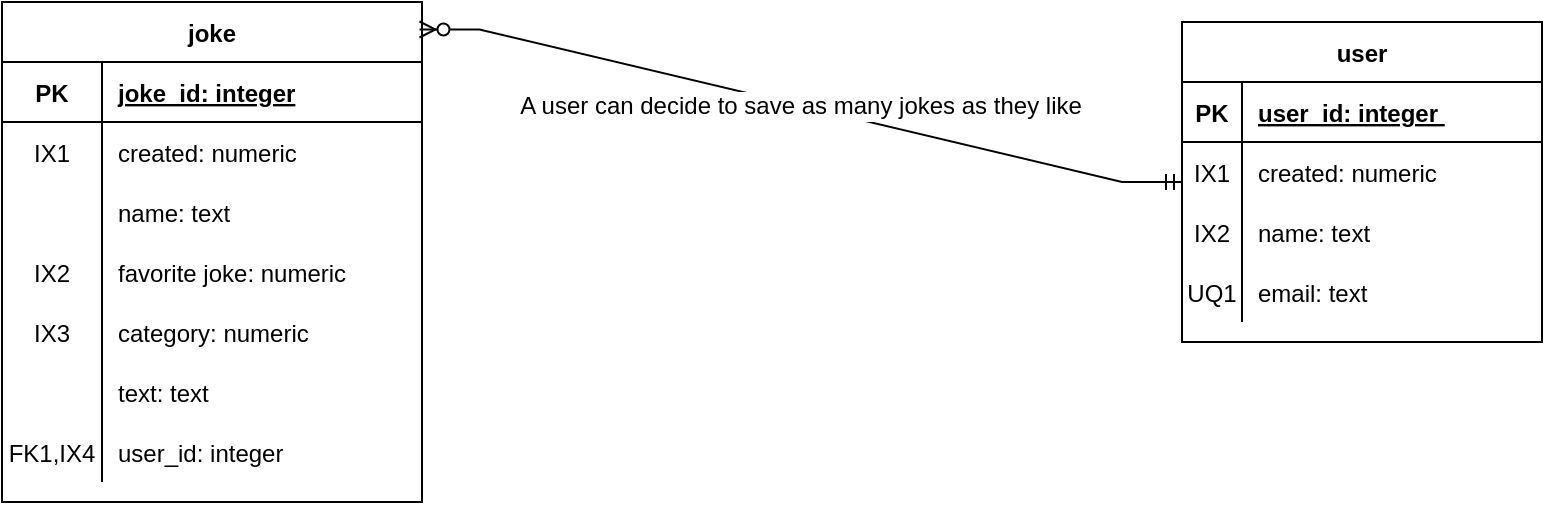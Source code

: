 <mxfile version="15.4.0" type="device"><diagram id="vOCvMQXRZiFCn1sR7bGA" name="Page-1"><mxGraphModel dx="852" dy="494" grid="1" gridSize="10" guides="1" tooltips="1" connect="1" arrows="1" fold="1" page="1" pageScale="1" pageWidth="850" pageHeight="1100" math="0" shadow="0"><root><mxCell id="0"/><mxCell id="1" parent="0"/><mxCell id="2REACiWk5FFgz5Mkri86-1" value="user" style="shape=table;startSize=30;container=1;collapsible=1;childLayout=tableLayout;fixedRows=1;rowLines=0;fontStyle=1;align=center;resizeLast=1;" parent="1" vertex="1"><mxGeometry x="640" y="380" width="180" height="160" as="geometry"/></mxCell><mxCell id="2REACiWk5FFgz5Mkri86-2" value="" style="shape=partialRectangle;collapsible=0;dropTarget=0;pointerEvents=0;fillColor=none;top=0;left=0;bottom=1;right=0;points=[[0,0.5],[1,0.5]];portConstraint=eastwest;" parent="2REACiWk5FFgz5Mkri86-1" vertex="1"><mxGeometry y="30" width="180" height="30" as="geometry"/></mxCell><mxCell id="2REACiWk5FFgz5Mkri86-3" value="PK" style="shape=partialRectangle;connectable=0;fillColor=none;top=0;left=0;bottom=0;right=0;fontStyle=1;overflow=hidden;" parent="2REACiWk5FFgz5Mkri86-2" vertex="1"><mxGeometry width="30" height="30" as="geometry"><mxRectangle width="30" height="30" as="alternateBounds"/></mxGeometry></mxCell><mxCell id="2REACiWk5FFgz5Mkri86-4" value="user_id: integer " style="shape=partialRectangle;connectable=0;fillColor=none;top=0;left=0;bottom=0;right=0;align=left;spacingLeft=6;fontStyle=5;overflow=hidden;" parent="2REACiWk5FFgz5Mkri86-2" vertex="1"><mxGeometry x="30" width="150" height="30" as="geometry"><mxRectangle width="150" height="30" as="alternateBounds"/></mxGeometry></mxCell><mxCell id="2REACiWk5FFgz5Mkri86-5" value="" style="shape=partialRectangle;collapsible=0;dropTarget=0;pointerEvents=0;fillColor=none;top=0;left=0;bottom=0;right=0;points=[[0,0.5],[1,0.5]];portConstraint=eastwest;" parent="2REACiWk5FFgz5Mkri86-1" vertex="1"><mxGeometry y="60" width="180" height="30" as="geometry"/></mxCell><mxCell id="2REACiWk5FFgz5Mkri86-6" value="IX1" style="shape=partialRectangle;connectable=0;fillColor=none;top=0;left=0;bottom=0;right=0;editable=1;overflow=hidden;" parent="2REACiWk5FFgz5Mkri86-5" vertex="1"><mxGeometry width="30" height="30" as="geometry"><mxRectangle width="30" height="30" as="alternateBounds"/></mxGeometry></mxCell><mxCell id="2REACiWk5FFgz5Mkri86-7" value="created: numeric" style="shape=partialRectangle;connectable=0;fillColor=none;top=0;left=0;bottom=0;right=0;align=left;spacingLeft=6;overflow=hidden;" parent="2REACiWk5FFgz5Mkri86-5" vertex="1"><mxGeometry x="30" width="150" height="30" as="geometry"><mxRectangle width="150" height="30" as="alternateBounds"/></mxGeometry></mxCell><mxCell id="2REACiWk5FFgz5Mkri86-8" value="" style="shape=partialRectangle;collapsible=0;dropTarget=0;pointerEvents=0;fillColor=none;top=0;left=0;bottom=0;right=0;points=[[0,0.5],[1,0.5]];portConstraint=eastwest;" parent="2REACiWk5FFgz5Mkri86-1" vertex="1"><mxGeometry y="90" width="180" height="30" as="geometry"/></mxCell><mxCell id="2REACiWk5FFgz5Mkri86-9" value="IX2" style="shape=partialRectangle;connectable=0;fillColor=none;top=0;left=0;bottom=0;right=0;editable=1;overflow=hidden;" parent="2REACiWk5FFgz5Mkri86-8" vertex="1"><mxGeometry width="30" height="30" as="geometry"><mxRectangle width="30" height="30" as="alternateBounds"/></mxGeometry></mxCell><mxCell id="2REACiWk5FFgz5Mkri86-10" value="name: text" style="shape=partialRectangle;connectable=0;fillColor=none;top=0;left=0;bottom=0;right=0;align=left;spacingLeft=6;overflow=hidden;" parent="2REACiWk5FFgz5Mkri86-8" vertex="1"><mxGeometry x="30" width="150" height="30" as="geometry"><mxRectangle width="150" height="30" as="alternateBounds"/></mxGeometry></mxCell><mxCell id="2REACiWk5FFgz5Mkri86-11" value="" style="shape=partialRectangle;collapsible=0;dropTarget=0;pointerEvents=0;fillColor=none;top=0;left=0;bottom=0;right=0;points=[[0,0.5],[1,0.5]];portConstraint=eastwest;" parent="2REACiWk5FFgz5Mkri86-1" vertex="1"><mxGeometry y="120" width="180" height="30" as="geometry"/></mxCell><mxCell id="2REACiWk5FFgz5Mkri86-12" value="UQ1" style="shape=partialRectangle;connectable=0;fillColor=none;top=0;left=0;bottom=0;right=0;editable=1;overflow=hidden;" parent="2REACiWk5FFgz5Mkri86-11" vertex="1"><mxGeometry width="30" height="30" as="geometry"><mxRectangle width="30" height="30" as="alternateBounds"/></mxGeometry></mxCell><mxCell id="2REACiWk5FFgz5Mkri86-13" value="email: text" style="shape=partialRectangle;connectable=0;fillColor=none;top=0;left=0;bottom=0;right=0;align=left;spacingLeft=6;overflow=hidden;" parent="2REACiWk5FFgz5Mkri86-11" vertex="1"><mxGeometry x="30" width="150" height="30" as="geometry"><mxRectangle width="150" height="30" as="alternateBounds"/></mxGeometry></mxCell><mxCell id="2REACiWk5FFgz5Mkri86-14" value="joke" style="shape=table;startSize=30;container=1;collapsible=1;childLayout=tableLayout;fixedRows=1;rowLines=0;fontStyle=1;align=center;resizeLast=1;" parent="1" vertex="1"><mxGeometry x="50" y="370" width="210" height="250" as="geometry"/></mxCell><mxCell id="2REACiWk5FFgz5Mkri86-15" value="" style="shape=partialRectangle;collapsible=0;dropTarget=0;pointerEvents=0;fillColor=none;top=0;left=0;bottom=1;right=0;points=[[0,0.5],[1,0.5]];portConstraint=eastwest;" parent="2REACiWk5FFgz5Mkri86-14" vertex="1"><mxGeometry y="30" width="210" height="30" as="geometry"/></mxCell><mxCell id="2REACiWk5FFgz5Mkri86-16" value="PK" style="shape=partialRectangle;connectable=0;fillColor=none;top=0;left=0;bottom=0;right=0;fontStyle=1;overflow=hidden;" parent="2REACiWk5FFgz5Mkri86-15" vertex="1"><mxGeometry width="50" height="30" as="geometry"><mxRectangle width="50" height="30" as="alternateBounds"/></mxGeometry></mxCell><mxCell id="2REACiWk5FFgz5Mkri86-17" value="joke_id: integer" style="shape=partialRectangle;connectable=0;fillColor=none;top=0;left=0;bottom=0;right=0;align=left;spacingLeft=6;fontStyle=5;overflow=hidden;" parent="2REACiWk5FFgz5Mkri86-15" vertex="1"><mxGeometry x="50" width="160" height="30" as="geometry"><mxRectangle width="160" height="30" as="alternateBounds"/></mxGeometry></mxCell><mxCell id="2REACiWk5FFgz5Mkri86-18" value="" style="shape=partialRectangle;collapsible=0;dropTarget=0;pointerEvents=0;fillColor=none;top=0;left=0;bottom=0;right=0;points=[[0,0.5],[1,0.5]];portConstraint=eastwest;" parent="2REACiWk5FFgz5Mkri86-14" vertex="1"><mxGeometry y="60" width="210" height="30" as="geometry"/></mxCell><mxCell id="2REACiWk5FFgz5Mkri86-19" value="IX1" style="shape=partialRectangle;connectable=0;fillColor=none;top=0;left=0;bottom=0;right=0;editable=1;overflow=hidden;" parent="2REACiWk5FFgz5Mkri86-18" vertex="1"><mxGeometry width="50" height="30" as="geometry"><mxRectangle width="50" height="30" as="alternateBounds"/></mxGeometry></mxCell><mxCell id="2REACiWk5FFgz5Mkri86-20" value="created: numeric" style="shape=partialRectangle;connectable=0;fillColor=none;top=0;left=0;bottom=0;right=0;align=left;spacingLeft=6;overflow=hidden;" parent="2REACiWk5FFgz5Mkri86-18" vertex="1"><mxGeometry x="50" width="160" height="30" as="geometry"><mxRectangle width="160" height="30" as="alternateBounds"/></mxGeometry></mxCell><mxCell id="2REACiWk5FFgz5Mkri86-21" value="" style="shape=partialRectangle;collapsible=0;dropTarget=0;pointerEvents=0;fillColor=none;top=0;left=0;bottom=0;right=0;points=[[0,0.5],[1,0.5]];portConstraint=eastwest;" parent="2REACiWk5FFgz5Mkri86-14" vertex="1"><mxGeometry y="90" width="210" height="30" as="geometry"/></mxCell><mxCell id="2REACiWk5FFgz5Mkri86-22" value="" style="shape=partialRectangle;connectable=0;fillColor=none;top=0;left=0;bottom=0;right=0;editable=1;overflow=hidden;" parent="2REACiWk5FFgz5Mkri86-21" vertex="1"><mxGeometry width="50" height="30" as="geometry"><mxRectangle width="50" height="30" as="alternateBounds"/></mxGeometry></mxCell><mxCell id="2REACiWk5FFgz5Mkri86-23" value="name: text" style="shape=partialRectangle;connectable=0;fillColor=none;top=0;left=0;bottom=0;right=0;align=left;spacingLeft=6;overflow=hidden;" parent="2REACiWk5FFgz5Mkri86-21" vertex="1"><mxGeometry x="50" width="160" height="30" as="geometry"><mxRectangle width="160" height="30" as="alternateBounds"/></mxGeometry></mxCell><mxCell id="2REACiWk5FFgz5Mkri86-24" value="" style="shape=partialRectangle;collapsible=0;dropTarget=0;pointerEvents=0;fillColor=none;top=0;left=0;bottom=0;right=0;points=[[0,0.5],[1,0.5]];portConstraint=eastwest;" parent="2REACiWk5FFgz5Mkri86-14" vertex="1"><mxGeometry y="120" width="210" height="30" as="geometry"/></mxCell><mxCell id="2REACiWk5FFgz5Mkri86-25" value="IX2" style="shape=partialRectangle;connectable=0;fillColor=none;top=0;left=0;bottom=0;right=0;editable=1;overflow=hidden;" parent="2REACiWk5FFgz5Mkri86-24" vertex="1"><mxGeometry width="50" height="30" as="geometry"><mxRectangle width="50" height="30" as="alternateBounds"/></mxGeometry></mxCell><mxCell id="2REACiWk5FFgz5Mkri86-26" value="favorite joke: numeric" style="shape=partialRectangle;connectable=0;fillColor=none;top=0;left=0;bottom=0;right=0;align=left;spacingLeft=6;overflow=hidden;" parent="2REACiWk5FFgz5Mkri86-24" vertex="1"><mxGeometry x="50" width="160" height="30" as="geometry"><mxRectangle width="160" height="30" as="alternateBounds"/></mxGeometry></mxCell><mxCell id="2REACiWk5FFgz5Mkri86-27" value="" style="shape=partialRectangle;collapsible=0;dropTarget=0;pointerEvents=0;fillColor=none;top=0;left=0;bottom=0;right=0;points=[[0,0.5],[1,0.5]];portConstraint=eastwest;" parent="2REACiWk5FFgz5Mkri86-14" vertex="1"><mxGeometry y="150" width="210" height="30" as="geometry"/></mxCell><mxCell id="2REACiWk5FFgz5Mkri86-28" value="IX3" style="shape=partialRectangle;connectable=0;fillColor=none;top=0;left=0;bottom=0;right=0;editable=1;overflow=hidden;" parent="2REACiWk5FFgz5Mkri86-27" vertex="1"><mxGeometry width="50" height="30" as="geometry"><mxRectangle width="50" height="30" as="alternateBounds"/></mxGeometry></mxCell><mxCell id="2REACiWk5FFgz5Mkri86-29" value="category: numeric" style="shape=partialRectangle;connectable=0;fillColor=none;top=0;left=0;bottom=0;right=0;align=left;spacingLeft=6;overflow=hidden;" parent="2REACiWk5FFgz5Mkri86-27" vertex="1"><mxGeometry x="50" width="160" height="30" as="geometry"><mxRectangle width="160" height="30" as="alternateBounds"/></mxGeometry></mxCell><mxCell id="2REACiWk5FFgz5Mkri86-30" value="" style="shape=partialRectangle;collapsible=0;dropTarget=0;pointerEvents=0;fillColor=none;top=0;left=0;bottom=0;right=0;points=[[0,0.5],[1,0.5]];portConstraint=eastwest;" parent="2REACiWk5FFgz5Mkri86-14" vertex="1"><mxGeometry y="180" width="210" height="30" as="geometry"/></mxCell><mxCell id="2REACiWk5FFgz5Mkri86-31" value="" style="shape=partialRectangle;connectable=0;fillColor=none;top=0;left=0;bottom=0;right=0;editable=1;overflow=hidden;" parent="2REACiWk5FFgz5Mkri86-30" vertex="1"><mxGeometry width="50" height="30" as="geometry"><mxRectangle width="50" height="30" as="alternateBounds"/></mxGeometry></mxCell><mxCell id="2REACiWk5FFgz5Mkri86-32" value="text: text" style="shape=partialRectangle;connectable=0;fillColor=none;top=0;left=0;bottom=0;right=0;align=left;spacingLeft=6;overflow=hidden;" parent="2REACiWk5FFgz5Mkri86-30" vertex="1"><mxGeometry x="50" width="160" height="30" as="geometry"><mxRectangle width="160" height="30" as="alternateBounds"/></mxGeometry></mxCell><mxCell id="2REACiWk5FFgz5Mkri86-35" value="" style="shape=partialRectangle;collapsible=0;dropTarget=0;pointerEvents=0;fillColor=none;top=0;left=0;bottom=0;right=0;points=[[0,0.5],[1,0.5]];portConstraint=eastwest;" parent="2REACiWk5FFgz5Mkri86-14" vertex="1"><mxGeometry y="210" width="210" height="30" as="geometry"/></mxCell><mxCell id="2REACiWk5FFgz5Mkri86-36" value="FK1,IX4" style="shape=partialRectangle;connectable=0;fillColor=none;top=0;left=0;bottom=0;right=0;editable=1;overflow=hidden;" parent="2REACiWk5FFgz5Mkri86-35" vertex="1"><mxGeometry width="50" height="30" as="geometry"><mxRectangle width="50" height="30" as="alternateBounds"/></mxGeometry></mxCell><mxCell id="2REACiWk5FFgz5Mkri86-37" value="user_id: integer" style="shape=partialRectangle;connectable=0;fillColor=none;top=0;left=0;bottom=0;right=0;align=left;spacingLeft=6;overflow=hidden;" parent="2REACiWk5FFgz5Mkri86-35" vertex="1"><mxGeometry x="50" width="160" height="30" as="geometry"><mxRectangle width="160" height="30" as="alternateBounds"/></mxGeometry></mxCell><mxCell id="2REACiWk5FFgz5Mkri86-34" value="A user can decide to save as many jokes as they like" style="edgeStyle=entityRelationEdgeStyle;fontSize=12;html=1;endArrow=ERzeroToMany;startArrow=ERmandOne;rounded=0;entryX=0.994;entryY=0.055;entryDx=0;entryDy=0;entryPerimeter=0;" parent="1" source="2REACiWk5FFgz5Mkri86-1" target="2REACiWk5FFgz5Mkri86-14" edge="1"><mxGeometry width="100" height="100" relative="1" as="geometry"><mxPoint x="490" y="400" as="sourcePoint"/><mxPoint x="480" y="550" as="targetPoint"/></mxGeometry></mxCell></root></mxGraphModel></diagram></mxfile>
